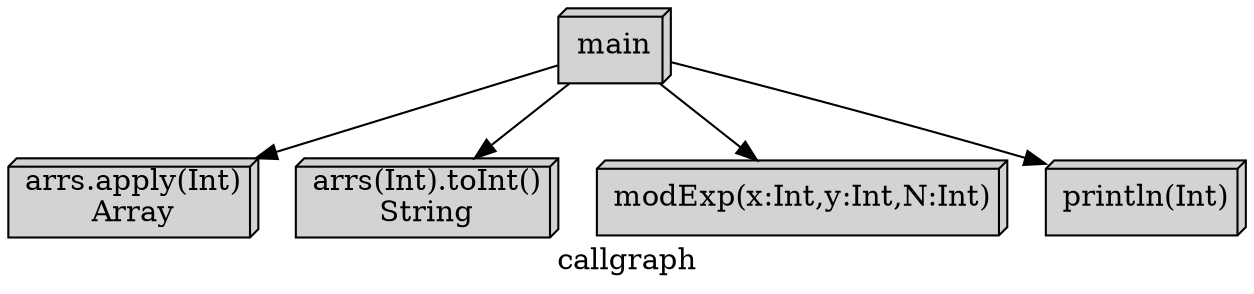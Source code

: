 digraph Modexp_cg{
  label = "callgraph"
	node [shape=box3d,style=filled];
	"main" [label = "main"];
	"Array" [label = "arrs.apply(Int)\nArray"];
	"toInt" [label = "arrs(Int).toInt()\nString"];
	"modExp" [label = "modExp(x:Int,y:Int,N:Int)"];
	"print" [label="println(Int)"];
	main -> Array;
	main -> toInt;
	main -> modExp;
	main -> print;
}